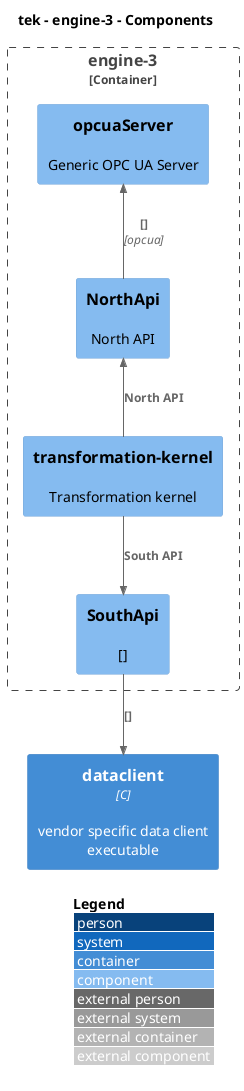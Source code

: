 @startuml
!include <C4/C4_Component>

' Structurizr.ComponentView: OpcUaServerInProcessComponentView
title tek - engine-3 - Components

LAYOUT_WITH_LEGEND()

Container(tek__dataclient__bb8560, "dataclient", "C", "vendor specific data client executable")
Container_Boundary(tek__engine3__ea7f4a, "engine-3") {
  Component(tek__engine3__NorthApi__232467a, "NorthApi", "", "North API")
  Component(tek__engine3__opcuaServer__1e84ccb, "opcuaServer", "", "Generic OPC UA Server")
  Component(tek__engine3__SouthApi__3c47a4f, "SouthApi", "", "[]")
  Component(tek__engine3__transformationkernel__3e799b, "transformation-kernel", "", "Transformation kernel")
}
Rel_Up(tek__engine3__NorthApi__232467a, tek__engine3__opcuaServer__1e84ccb, "[]", "opcua")
Rel(tek__engine3__SouthApi__3c47a4f, tek__dataclient__bb8560, "[]")
Rel_Up(tek__engine3__transformationkernel__3e799b, tek__engine3__NorthApi__232467a, "North API")
Rel_Down(tek__engine3__transformationkernel__3e799b, tek__engine3__SouthApi__3c47a4f, "South API")
@enduml

